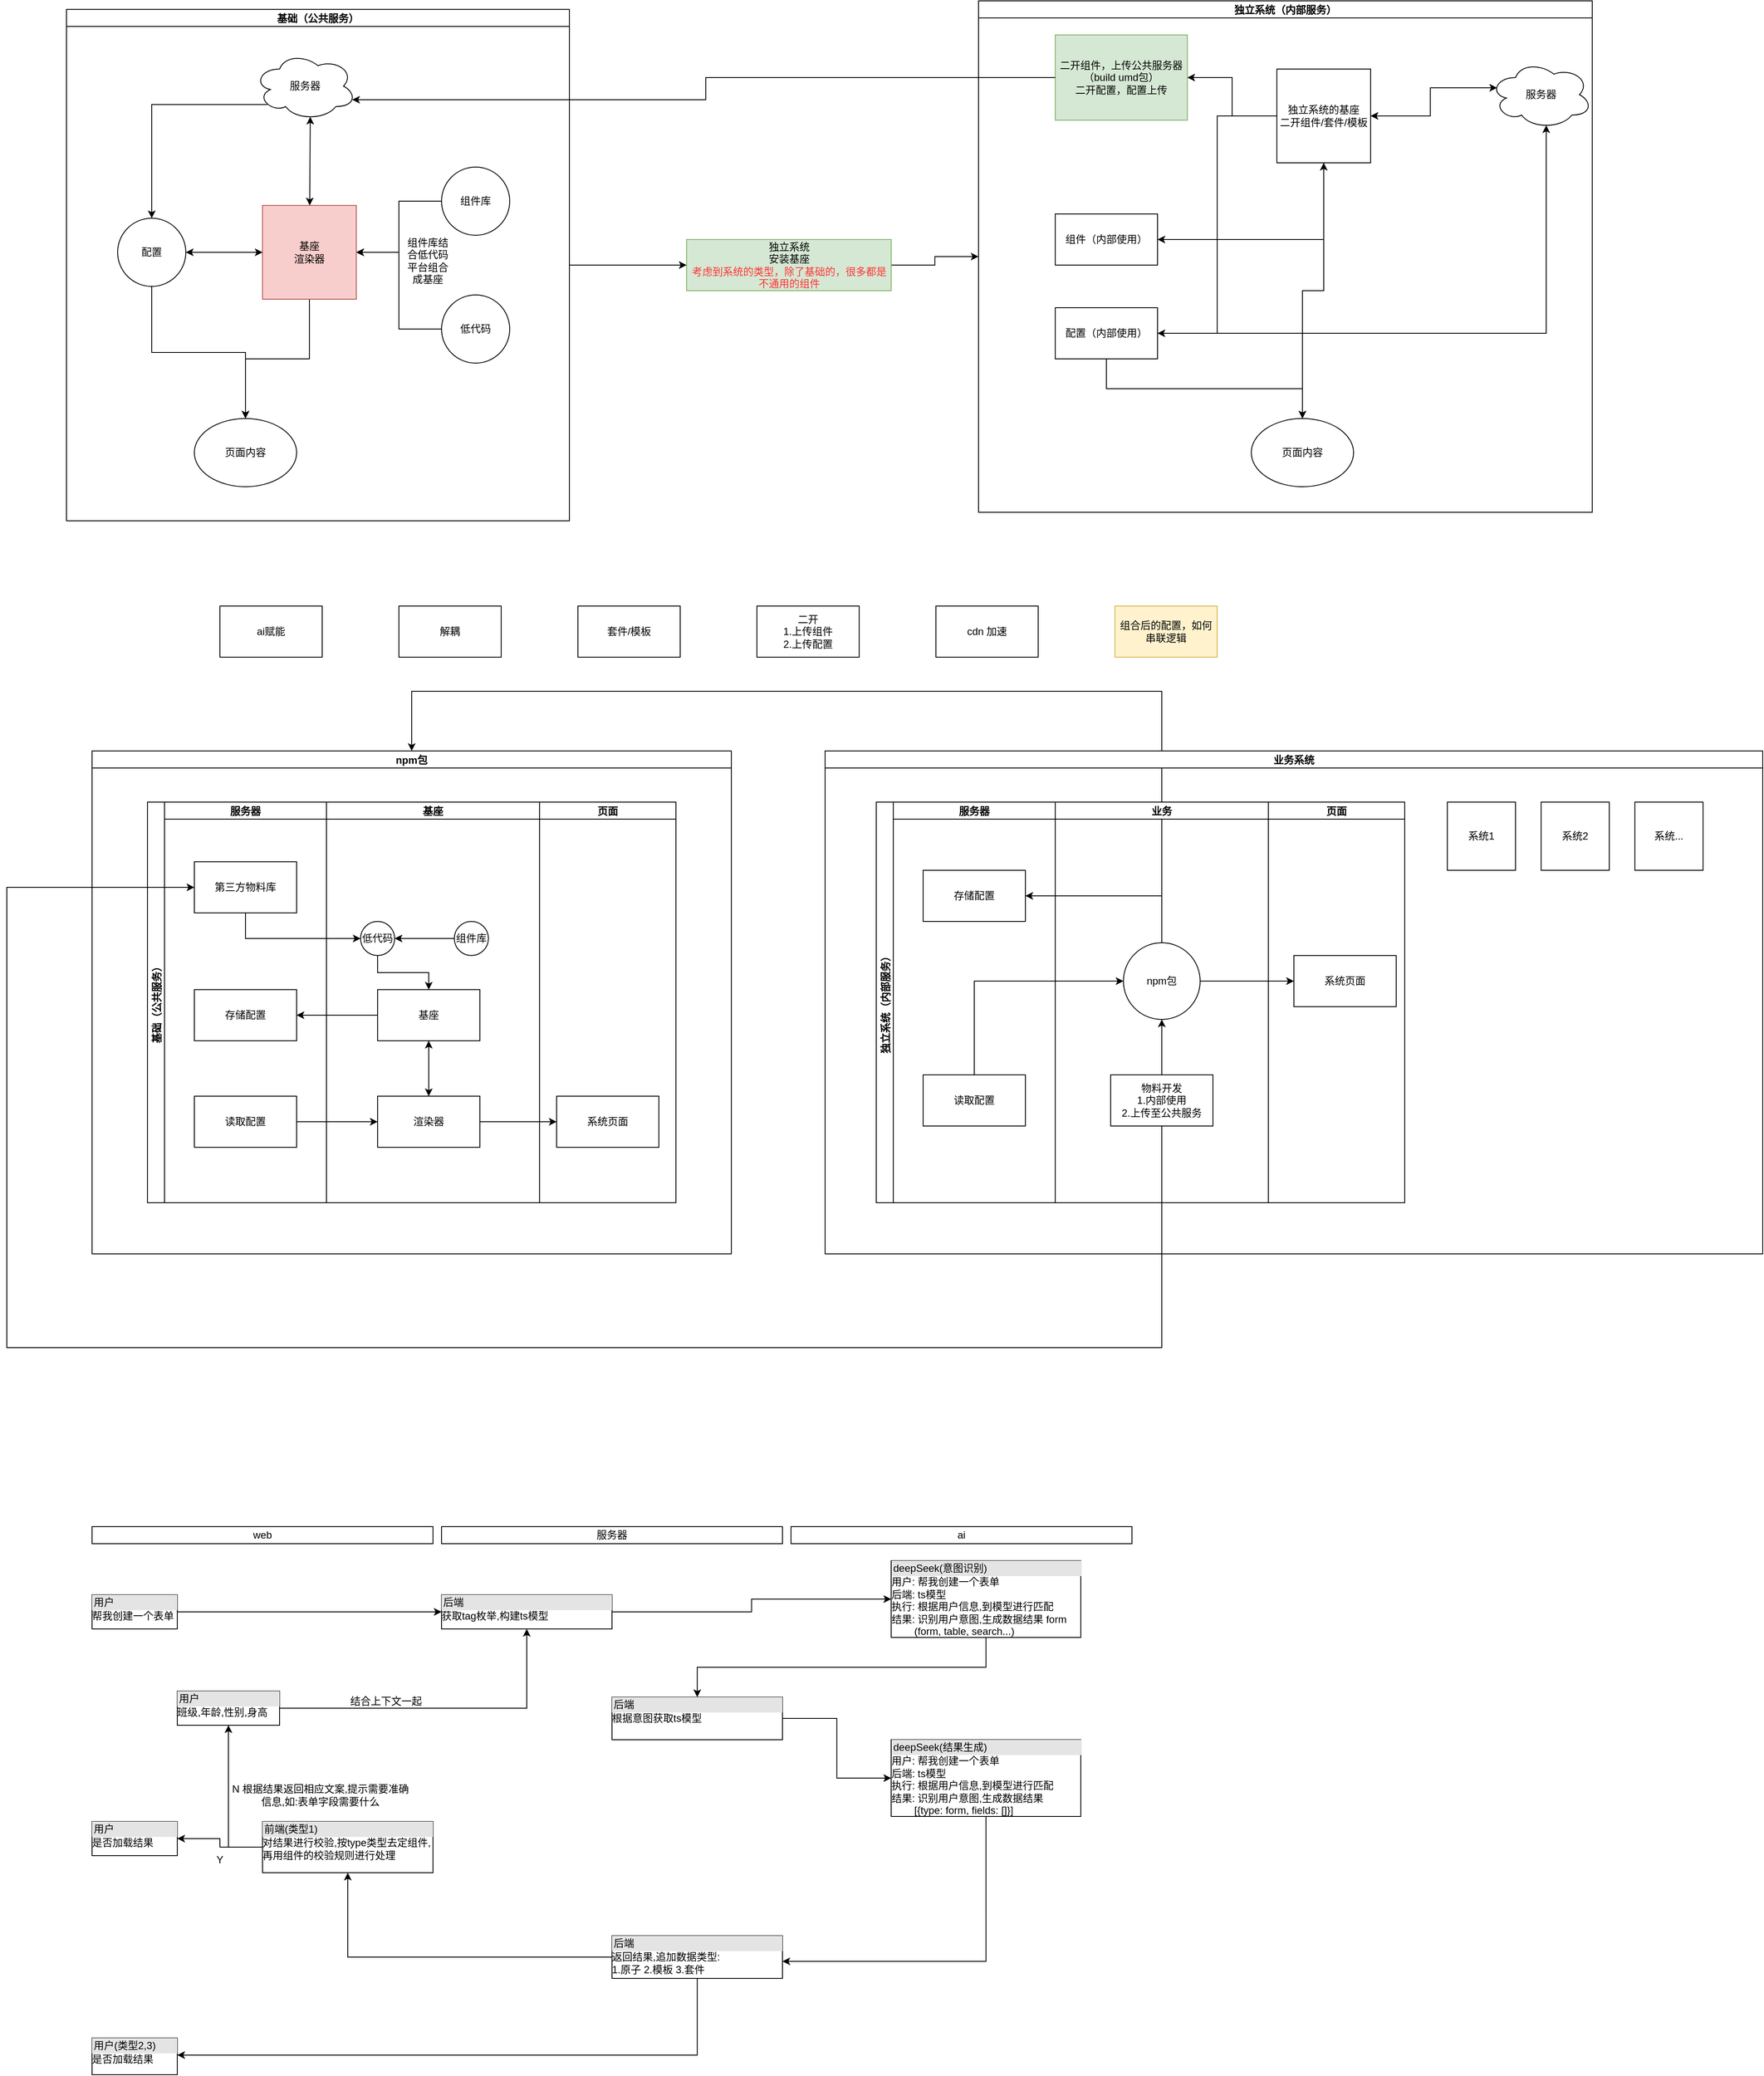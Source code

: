 <mxfile version="26.2.13">
  <diagram id="prtHgNgQTEPvFCAcTncT" name="Page-1">
    <mxGraphModel dx="3559" dy="1907" grid="1" gridSize="10" guides="1" tooltips="1" connect="1" arrows="1" fold="1" page="1" pageScale="1" pageWidth="1654" pageHeight="1169" math="0" shadow="0">
      <root>
        <mxCell id="0" />
        <mxCell id="1" parent="0" />
        <mxCell id="2ID9JiFpqE2fWtw1pDJL-138" style="edgeStyle=orthogonalEdgeStyle;rounded=0;orthogonalLoop=1;jettySize=auto;html=1;exitX=1;exitY=0.5;exitDx=0;exitDy=0;entryX=0;entryY=0.5;entryDx=0;entryDy=0;" parent="1" source="2ID9JiFpqE2fWtw1pDJL-34" target="2ID9JiFpqE2fWtw1pDJL-119" edge="1">
          <mxGeometry relative="1" as="geometry" />
        </mxCell>
        <mxCell id="2ID9JiFpqE2fWtw1pDJL-34" value="独立系统&lt;br&gt;安装基座&lt;br&gt;&lt;font style=&quot;color: rgb(255, 51, 51);&quot;&gt;考虑到系统的类型，除了基础的，很多都是不通用的组件&lt;/font&gt;" style="rounded=0;whiteSpace=wrap;html=1;fillColor=#d5e8d4;strokeColor=#82b366;" parent="1" vertex="1">
          <mxGeometry x="-342.5" y="-400" width="240" height="60" as="geometry" />
        </mxCell>
        <mxCell id="2ID9JiFpqE2fWtw1pDJL-136" style="edgeStyle=orthogonalEdgeStyle;rounded=0;orthogonalLoop=1;jettySize=auto;html=1;exitX=1;exitY=0.5;exitDx=0;exitDy=0;entryX=0;entryY=0.5;entryDx=0;entryDy=0;" parent="1" source="2ID9JiFpqE2fWtw1pDJL-110" target="2ID9JiFpqE2fWtw1pDJL-34" edge="1">
          <mxGeometry relative="1" as="geometry" />
        </mxCell>
        <mxCell id="2ID9JiFpqE2fWtw1pDJL-110" value="基础（公共服务）" style="swimlane;startSize=20;horizontal=1;containerType=tree;" parent="1" vertex="1">
          <mxGeometry x="-1070" y="-670" width="590" height="600" as="geometry" />
        </mxCell>
        <mxCell id="2ID9JiFpqE2fWtw1pDJL-53" style="edgeStyle=orthogonalEdgeStyle;rounded=0;orthogonalLoop=1;jettySize=auto;html=1;exitX=0;exitY=0.5;exitDx=0;exitDy=0;entryX=1;entryY=0.5;entryDx=0;entryDy=0;" parent="2ID9JiFpqE2fWtw1pDJL-110" source="2ID9JiFpqE2fWtw1pDJL-22" target="2ID9JiFpqE2fWtw1pDJL-1" edge="1">
          <mxGeometry relative="1" as="geometry" />
        </mxCell>
        <mxCell id="2ID9JiFpqE2fWtw1pDJL-22" value="组件库" style="ellipse;whiteSpace=wrap;html=1;aspect=fixed;" parent="2ID9JiFpqE2fWtw1pDJL-110" vertex="1">
          <mxGeometry x="440" y="185" width="80" height="80" as="geometry" />
        </mxCell>
        <mxCell id="2ID9JiFpqE2fWtw1pDJL-54" style="edgeStyle=orthogonalEdgeStyle;rounded=0;orthogonalLoop=1;jettySize=auto;html=1;exitX=0;exitY=0.5;exitDx=0;exitDy=0;" parent="2ID9JiFpqE2fWtw1pDJL-110" source="2ID9JiFpqE2fWtw1pDJL-23" target="2ID9JiFpqE2fWtw1pDJL-1" edge="1">
          <mxGeometry relative="1" as="geometry" />
        </mxCell>
        <mxCell id="2ID9JiFpqE2fWtw1pDJL-23" value="低代码" style="ellipse;whiteSpace=wrap;html=1;aspect=fixed;" parent="2ID9JiFpqE2fWtw1pDJL-110" vertex="1">
          <mxGeometry x="440" y="335" width="80" height="80" as="geometry" />
        </mxCell>
        <mxCell id="2ID9JiFpqE2fWtw1pDJL-26" value="页面内容" style="ellipse;whiteSpace=wrap;html=1;" parent="2ID9JiFpqE2fWtw1pDJL-110" vertex="1">
          <mxGeometry x="150" y="480" width="120" height="80" as="geometry" />
        </mxCell>
        <mxCell id="2ID9JiFpqE2fWtw1pDJL-29" value="组件库结合低代码平台组合成基座" style="text;html=1;align=center;verticalAlign=middle;whiteSpace=wrap;rounded=0;" parent="2ID9JiFpqE2fWtw1pDJL-110" vertex="1">
          <mxGeometry x="394" y="280" width="60" height="30" as="geometry" />
        </mxCell>
        <mxCell id="2ID9JiFpqE2fWtw1pDJL-64" style="edgeStyle=orthogonalEdgeStyle;rounded=0;orthogonalLoop=1;jettySize=auto;html=1;exitX=0.13;exitY=0.77;exitDx=0;exitDy=0;exitPerimeter=0;entryX=0.5;entryY=0;entryDx=0;entryDy=0;" parent="2ID9JiFpqE2fWtw1pDJL-110" source="2ID9JiFpqE2fWtw1pDJL-4" target="2ID9JiFpqE2fWtw1pDJL-56" edge="1">
          <mxGeometry relative="1" as="geometry" />
        </mxCell>
        <mxCell id="2ID9JiFpqE2fWtw1pDJL-4" value="服务器" style="ellipse;shape=cloud;whiteSpace=wrap;html=1;container=0;" parent="2ID9JiFpqE2fWtw1pDJL-110" vertex="1">
          <mxGeometry x="220" y="50" width="120" height="80" as="geometry" />
        </mxCell>
        <mxCell id="2ID9JiFpqE2fWtw1pDJL-50" value="" style="endArrow=classic;startArrow=classic;html=1;rounded=0;entryX=0.55;entryY=0.95;entryDx=0;entryDy=0;entryPerimeter=0;" parent="2ID9JiFpqE2fWtw1pDJL-110" source="2ID9JiFpqE2fWtw1pDJL-1" target="2ID9JiFpqE2fWtw1pDJL-4" edge="1">
          <mxGeometry width="50" height="50" relative="1" as="geometry">
            <mxPoint x="360" y="360" as="sourcePoint" />
            <mxPoint x="410" y="310" as="targetPoint" />
          </mxGeometry>
        </mxCell>
        <mxCell id="2ID9JiFpqE2fWtw1pDJL-62" style="edgeStyle=orthogonalEdgeStyle;rounded=0;orthogonalLoop=1;jettySize=auto;html=1;exitX=0.5;exitY=1;exitDx=0;exitDy=0;entryX=0.5;entryY=0;entryDx=0;entryDy=0;" parent="2ID9JiFpqE2fWtw1pDJL-110" source="2ID9JiFpqE2fWtw1pDJL-1" target="2ID9JiFpqE2fWtw1pDJL-26" edge="1">
          <mxGeometry relative="1" as="geometry" />
        </mxCell>
        <mxCell id="2ID9JiFpqE2fWtw1pDJL-66" style="edgeStyle=orthogonalEdgeStyle;rounded=0;orthogonalLoop=1;jettySize=auto;html=1;exitX=0;exitY=0.5;exitDx=0;exitDy=0;" parent="2ID9JiFpqE2fWtw1pDJL-110" source="2ID9JiFpqE2fWtw1pDJL-1" target="2ID9JiFpqE2fWtw1pDJL-56" edge="1">
          <mxGeometry relative="1" as="geometry" />
        </mxCell>
        <mxCell id="2ID9JiFpqE2fWtw1pDJL-1" value="基座&lt;div&gt;渲染器&lt;/div&gt;" style="whiteSpace=wrap;html=1;aspect=fixed;fillColor=#f8cecc;strokeColor=#b85450;container=0;" parent="2ID9JiFpqE2fWtw1pDJL-110" vertex="1">
          <mxGeometry x="230" y="230" width="110" height="110" as="geometry" />
        </mxCell>
        <mxCell id="2ID9JiFpqE2fWtw1pDJL-63" style="edgeStyle=orthogonalEdgeStyle;rounded=0;orthogonalLoop=1;jettySize=auto;html=1;exitX=0.5;exitY=1;exitDx=0;exitDy=0;entryX=0.5;entryY=0;entryDx=0;entryDy=0;" parent="2ID9JiFpqE2fWtw1pDJL-110" source="2ID9JiFpqE2fWtw1pDJL-56" target="2ID9JiFpqE2fWtw1pDJL-26" edge="1">
          <mxGeometry relative="1" as="geometry" />
        </mxCell>
        <mxCell id="2ID9JiFpqE2fWtw1pDJL-65" style="edgeStyle=orthogonalEdgeStyle;rounded=0;orthogonalLoop=1;jettySize=auto;html=1;exitX=1;exitY=0.5;exitDx=0;exitDy=0;entryX=0;entryY=0.5;entryDx=0;entryDy=0;" parent="2ID9JiFpqE2fWtw1pDJL-110" source="2ID9JiFpqE2fWtw1pDJL-56" target="2ID9JiFpqE2fWtw1pDJL-1" edge="1">
          <mxGeometry relative="1" as="geometry" />
        </mxCell>
        <mxCell id="2ID9JiFpqE2fWtw1pDJL-56" value="配置" style="ellipse;whiteSpace=wrap;html=1;aspect=fixed;" parent="2ID9JiFpqE2fWtw1pDJL-110" vertex="1">
          <mxGeometry x="60" y="245" width="80" height="80" as="geometry" />
        </mxCell>
        <mxCell id="2ID9JiFpqE2fWtw1pDJL-119" value="独立系统（内部服务）" style="swimlane;startSize=20;horizontal=1;containerType=tree;" parent="1" vertex="1">
          <mxGeometry y="-680" width="720" height="600" as="geometry">
            <mxRectangle y="-680" width="160" height="30" as="alternateBounds" />
          </mxGeometry>
        </mxCell>
        <mxCell id="2ID9JiFpqE2fWtw1pDJL-142" style="edgeStyle=orthogonalEdgeStyle;rounded=0;orthogonalLoop=1;jettySize=auto;html=1;exitX=0;exitY=0.5;exitDx=0;exitDy=0;entryX=1;entryY=0.5;entryDx=0;entryDy=0;" parent="2ID9JiFpqE2fWtw1pDJL-119" source="2ID9JiFpqE2fWtw1pDJL-139" target="2ID9JiFpqE2fWtw1pDJL-141" edge="1">
          <mxGeometry relative="1" as="geometry" />
        </mxCell>
        <mxCell id="2ID9JiFpqE2fWtw1pDJL-153" style="edgeStyle=orthogonalEdgeStyle;rounded=0;orthogonalLoop=1;jettySize=auto;html=1;exitX=0;exitY=0.5;exitDx=0;exitDy=0;entryX=1;entryY=0.5;entryDx=0;entryDy=0;" parent="2ID9JiFpqE2fWtw1pDJL-119" source="2ID9JiFpqE2fWtw1pDJL-139" target="2ID9JiFpqE2fWtw1pDJL-152" edge="1">
          <mxGeometry relative="1" as="geometry" />
        </mxCell>
        <mxCell id="2ID9JiFpqE2fWtw1pDJL-157" style="edgeStyle=orthogonalEdgeStyle;rounded=0;orthogonalLoop=1;jettySize=auto;html=1;exitX=0;exitY=0.5;exitDx=0;exitDy=0;entryX=1;entryY=0.5;entryDx=0;entryDy=0;" parent="2ID9JiFpqE2fWtw1pDJL-119" source="2ID9JiFpqE2fWtw1pDJL-139" target="2ID9JiFpqE2fWtw1pDJL-155" edge="1">
          <mxGeometry relative="1" as="geometry" />
        </mxCell>
        <mxCell id="2ID9JiFpqE2fWtw1pDJL-160" style="edgeStyle=orthogonalEdgeStyle;rounded=0;orthogonalLoop=1;jettySize=auto;html=1;exitX=0.5;exitY=1;exitDx=0;exitDy=0;" parent="2ID9JiFpqE2fWtw1pDJL-119" source="2ID9JiFpqE2fWtw1pDJL-139" target="2ID9JiFpqE2fWtw1pDJL-158" edge="1">
          <mxGeometry relative="1" as="geometry" />
        </mxCell>
        <mxCell id="2ID9JiFpqE2fWtw1pDJL-139" value="独立系统的基座&lt;div&gt;二开组件/套件/模板&lt;/div&gt;" style="whiteSpace=wrap;html=1;aspect=fixed;" parent="2ID9JiFpqE2fWtw1pDJL-119" vertex="1">
          <mxGeometry x="350" y="80" width="110" height="110" as="geometry" />
        </mxCell>
        <mxCell id="2ID9JiFpqE2fWtw1pDJL-141" value="二开组件，上传公共服务器（build umd包）&lt;br&gt;&lt;div&gt;二开配置，配置上传&lt;/div&gt;" style="rounded=0;whiteSpace=wrap;html=1;fillColor=#d5e8d4;strokeColor=#82b366;" parent="2ID9JiFpqE2fWtw1pDJL-119" vertex="1">
          <mxGeometry x="90" y="40" width="155" height="100" as="geometry" />
        </mxCell>
        <mxCell id="2ID9JiFpqE2fWtw1pDJL-146" style="edgeStyle=orthogonalEdgeStyle;rounded=0;orthogonalLoop=1;jettySize=auto;html=1;exitX=0.07;exitY=0.4;exitDx=0;exitDy=0;exitPerimeter=0;entryX=1;entryY=0.5;entryDx=0;entryDy=0;" parent="2ID9JiFpqE2fWtw1pDJL-119" source="2ID9JiFpqE2fWtw1pDJL-145" target="2ID9JiFpqE2fWtw1pDJL-139" edge="1">
          <mxGeometry relative="1" as="geometry" />
        </mxCell>
        <mxCell id="2ID9JiFpqE2fWtw1pDJL-145" value="服务器" style="ellipse;shape=cloud;whiteSpace=wrap;html=1;container=0;" parent="2ID9JiFpqE2fWtw1pDJL-119" vertex="1">
          <mxGeometry x="600" y="70" width="120" height="80" as="geometry" />
        </mxCell>
        <mxCell id="2ID9JiFpqE2fWtw1pDJL-147" style="edgeStyle=orthogonalEdgeStyle;rounded=0;orthogonalLoop=1;jettySize=auto;html=1;exitX=1;exitY=0.5;exitDx=0;exitDy=0;entryX=0.07;entryY=0.4;entryDx=0;entryDy=0;entryPerimeter=0;" parent="2ID9JiFpqE2fWtw1pDJL-119" source="2ID9JiFpqE2fWtw1pDJL-139" target="2ID9JiFpqE2fWtw1pDJL-145" edge="1">
          <mxGeometry relative="1" as="geometry" />
        </mxCell>
        <mxCell id="2ID9JiFpqE2fWtw1pDJL-154" style="edgeStyle=orthogonalEdgeStyle;rounded=0;orthogonalLoop=1;jettySize=auto;html=1;exitX=1;exitY=0.5;exitDx=0;exitDy=0;entryX=0.5;entryY=1;entryDx=0;entryDy=0;" parent="2ID9JiFpqE2fWtw1pDJL-119" source="2ID9JiFpqE2fWtw1pDJL-152" target="2ID9JiFpqE2fWtw1pDJL-139" edge="1">
          <mxGeometry relative="1" as="geometry" />
        </mxCell>
        <mxCell id="2ID9JiFpqE2fWtw1pDJL-152" value="组件（内部使用）" style="rounded=0;whiteSpace=wrap;html=1;" parent="2ID9JiFpqE2fWtw1pDJL-119" vertex="1">
          <mxGeometry x="90" y="250" width="120" height="60" as="geometry" />
        </mxCell>
        <mxCell id="2ID9JiFpqE2fWtw1pDJL-161" style="edgeStyle=orthogonalEdgeStyle;rounded=0;orthogonalLoop=1;jettySize=auto;html=1;exitX=0.5;exitY=1;exitDx=0;exitDy=0;entryX=0.5;entryY=0;entryDx=0;entryDy=0;" parent="2ID9JiFpqE2fWtw1pDJL-119" source="2ID9JiFpqE2fWtw1pDJL-155" target="2ID9JiFpqE2fWtw1pDJL-158" edge="1">
          <mxGeometry relative="1" as="geometry" />
        </mxCell>
        <mxCell id="2ID9JiFpqE2fWtw1pDJL-155" value="配置（内部使用）" style="rounded=0;whiteSpace=wrap;html=1;" parent="2ID9JiFpqE2fWtw1pDJL-119" vertex="1">
          <mxGeometry x="90" y="360" width="120" height="60" as="geometry" />
        </mxCell>
        <mxCell id="2ID9JiFpqE2fWtw1pDJL-156" style="edgeStyle=orthogonalEdgeStyle;rounded=0;orthogonalLoop=1;jettySize=auto;html=1;exitX=1;exitY=0.5;exitDx=0;exitDy=0;entryX=0.55;entryY=0.95;entryDx=0;entryDy=0;entryPerimeter=0;" parent="2ID9JiFpqE2fWtw1pDJL-119" source="2ID9JiFpqE2fWtw1pDJL-155" target="2ID9JiFpqE2fWtw1pDJL-145" edge="1">
          <mxGeometry relative="1" as="geometry" />
        </mxCell>
        <mxCell id="2ID9JiFpqE2fWtw1pDJL-158" value="页面内容" style="ellipse;whiteSpace=wrap;html=1;" parent="2ID9JiFpqE2fWtw1pDJL-119" vertex="1">
          <mxGeometry x="320" y="490" width="120" height="80" as="geometry" />
        </mxCell>
        <mxCell id="2ID9JiFpqE2fWtw1pDJL-144" style="edgeStyle=orthogonalEdgeStyle;rounded=0;orthogonalLoop=1;jettySize=auto;html=1;exitX=0;exitY=0.5;exitDx=0;exitDy=0;entryX=0.96;entryY=0.7;entryDx=0;entryDy=0;entryPerimeter=0;" parent="1" source="2ID9JiFpqE2fWtw1pDJL-141" target="2ID9JiFpqE2fWtw1pDJL-4" edge="1">
          <mxGeometry relative="1" as="geometry" />
        </mxCell>
        <mxCell id="2ID9JiFpqE2fWtw1pDJL-148" value="ai赋能" style="rounded=0;whiteSpace=wrap;html=1;" parent="1" vertex="1">
          <mxGeometry x="-890" y="30" width="120" height="60" as="geometry" />
        </mxCell>
        <mxCell id="2ID9JiFpqE2fWtw1pDJL-149" value="解耦" style="rounded=0;whiteSpace=wrap;html=1;" parent="1" vertex="1">
          <mxGeometry x="-680" y="30" width="120" height="60" as="geometry" />
        </mxCell>
        <mxCell id="2ID9JiFpqE2fWtw1pDJL-150" value="套件/模板" style="rounded=0;whiteSpace=wrap;html=1;" parent="1" vertex="1">
          <mxGeometry x="-470" y="30" width="120" height="60" as="geometry" />
        </mxCell>
        <mxCell id="2ID9JiFpqE2fWtw1pDJL-151" value="二开&lt;br&gt;1.上传组件&lt;br&gt;2.上传配置" style="rounded=0;whiteSpace=wrap;html=1;" parent="1" vertex="1">
          <mxGeometry x="-260" y="30" width="120" height="60" as="geometry" />
        </mxCell>
        <mxCell id="XY5SyMiAw68JH2twDZBv-1" value="cdn 加速" style="rounded=0;whiteSpace=wrap;html=1;" parent="1" vertex="1">
          <mxGeometry x="-50" y="30" width="120" height="60" as="geometry" />
        </mxCell>
        <mxCell id="XY5SyMiAw68JH2twDZBv-2" value="组合后的配置，如何串联逻辑" style="rounded=0;whiteSpace=wrap;html=1;fillColor=#fff2cc;strokeColor=#d6b656;" parent="1" vertex="1">
          <mxGeometry x="160" y="30" width="120" height="60" as="geometry" />
        </mxCell>
        <mxCell id="XY5SyMiAw68JH2twDZBv-32" value="npm包" style="swimlane;startSize=20;horizontal=1;containerType=tree;newEdgeStyle={&quot;edgeStyle&quot;:&quot;elbowEdgeStyle&quot;,&quot;startArrow&quot;:&quot;none&quot;,&quot;endArrow&quot;:&quot;none&quot;};" parent="1" vertex="1">
          <mxGeometry x="-1040" y="200" width="750" height="590" as="geometry">
            <mxRectangle x="-1040" y="200" width="80" height="30" as="alternateBounds" />
          </mxGeometry>
        </mxCell>
        <mxCell id="XY5SyMiAw68JH2twDZBv-3" value="基础（公共服务）" style="swimlane;childLayout=stackLayout;resizeParent=1;resizeParentMax=0;startSize=20;horizontal=0;horizontalStack=1;" parent="XY5SyMiAw68JH2twDZBv-32" vertex="1">
          <mxGeometry x="65" y="60" width="620" height="470" as="geometry">
            <mxRectangle x="65" y="60" width="40" height="130" as="alternateBounds" />
          </mxGeometry>
        </mxCell>
        <mxCell id="XY5SyMiAw68JH2twDZBv-4" value="服务器" style="swimlane;startSize=20;" parent="XY5SyMiAw68JH2twDZBv-3" vertex="1">
          <mxGeometry x="20" width="190" height="470" as="geometry" />
        </mxCell>
        <mxCell id="XY5SyMiAw68JH2twDZBv-12" value="存储配置" style="whiteSpace=wrap;html=1;" parent="XY5SyMiAw68JH2twDZBv-4" vertex="1">
          <mxGeometry x="35" y="220" width="120" height="60" as="geometry" />
        </mxCell>
        <mxCell id="XY5SyMiAw68JH2twDZBv-13" value="读取配置" style="whiteSpace=wrap;html=1;" parent="XY5SyMiAw68JH2twDZBv-4" vertex="1">
          <mxGeometry x="35" y="345" width="120" height="60" as="geometry" />
        </mxCell>
        <mxCell id="XY5SyMiAw68JH2twDZBv-14" value="第三方物料库" style="whiteSpace=wrap;html=1;" parent="XY5SyMiAw68JH2twDZBv-4" vertex="1">
          <mxGeometry x="35" y="70" width="120" height="60" as="geometry" />
        </mxCell>
        <mxCell id="XY5SyMiAw68JH2twDZBv-5" value="基座" style="swimlane;startSize=20;" parent="XY5SyMiAw68JH2twDZBv-3" vertex="1">
          <mxGeometry x="210" width="250" height="470" as="geometry" />
        </mxCell>
        <mxCell id="XY5SyMiAw68JH2twDZBv-22" style="edgeStyle=orthogonalEdgeStyle;rounded=0;orthogonalLoop=1;jettySize=auto;html=1;exitX=0.5;exitY=1;exitDx=0;exitDy=0;" parent="XY5SyMiAw68JH2twDZBv-5" source="XY5SyMiAw68JH2twDZBv-7" target="XY5SyMiAw68JH2twDZBv-21" edge="1">
          <mxGeometry relative="1" as="geometry" />
        </mxCell>
        <mxCell id="XY5SyMiAw68JH2twDZBv-7" value="基座" style="whiteSpace=wrap;html=1;" parent="XY5SyMiAw68JH2twDZBv-5" vertex="1">
          <mxGeometry x="60" y="220" width="120" height="60" as="geometry" />
        </mxCell>
        <mxCell id="XY5SyMiAw68JH2twDZBv-19" style="edgeStyle=orthogonalEdgeStyle;rounded=0;orthogonalLoop=1;jettySize=auto;html=1;exitX=0.5;exitY=1;exitDx=0;exitDy=0;entryX=0.5;entryY=0;entryDx=0;entryDy=0;" parent="XY5SyMiAw68JH2twDZBv-5" source="XY5SyMiAw68JH2twDZBv-8" target="XY5SyMiAw68JH2twDZBv-7" edge="1">
          <mxGeometry relative="1" as="geometry" />
        </mxCell>
        <mxCell id="XY5SyMiAw68JH2twDZBv-8" value="低代码" style="ellipse;whiteSpace=wrap;html=1;aspect=fixed;" parent="XY5SyMiAw68JH2twDZBv-5" vertex="1">
          <mxGeometry x="40" y="140" width="40" height="40" as="geometry" />
        </mxCell>
        <mxCell id="XY5SyMiAw68JH2twDZBv-31" style="edgeStyle=orthogonalEdgeStyle;rounded=0;orthogonalLoop=1;jettySize=auto;html=1;exitX=0;exitY=0.5;exitDx=0;exitDy=0;" parent="XY5SyMiAw68JH2twDZBv-5" source="XY5SyMiAw68JH2twDZBv-18" target="XY5SyMiAw68JH2twDZBv-8" edge="1">
          <mxGeometry relative="1" as="geometry" />
        </mxCell>
        <mxCell id="XY5SyMiAw68JH2twDZBv-18" value="组件库" style="ellipse;whiteSpace=wrap;html=1;aspect=fixed;" parent="XY5SyMiAw68JH2twDZBv-5" vertex="1">
          <mxGeometry x="150" y="140" width="40" height="40" as="geometry" />
        </mxCell>
        <mxCell id="XY5SyMiAw68JH2twDZBv-23" style="edgeStyle=orthogonalEdgeStyle;rounded=0;orthogonalLoop=1;jettySize=auto;html=1;exitX=0.5;exitY=0;exitDx=0;exitDy=0;entryX=0.5;entryY=1;entryDx=0;entryDy=0;" parent="XY5SyMiAw68JH2twDZBv-5" source="XY5SyMiAw68JH2twDZBv-21" target="XY5SyMiAw68JH2twDZBv-7" edge="1">
          <mxGeometry relative="1" as="geometry" />
        </mxCell>
        <mxCell id="XY5SyMiAw68JH2twDZBv-21" value="渲染器" style="whiteSpace=wrap;html=1;" parent="XY5SyMiAw68JH2twDZBv-5" vertex="1">
          <mxGeometry x="60" y="345" width="120" height="60" as="geometry" />
        </mxCell>
        <mxCell id="XY5SyMiAw68JH2twDZBv-6" value="页面" style="swimlane;startSize=20;" parent="XY5SyMiAw68JH2twDZBv-3" vertex="1">
          <mxGeometry x="460" width="160" height="470" as="geometry" />
        </mxCell>
        <mxCell id="XY5SyMiAw68JH2twDZBv-27" value="系统页面" style="whiteSpace=wrap;html=1;" parent="XY5SyMiAw68JH2twDZBv-6" vertex="1">
          <mxGeometry x="20" y="345" width="120" height="60" as="geometry" />
        </mxCell>
        <mxCell id="XY5SyMiAw68JH2twDZBv-25" style="edgeStyle=orthogonalEdgeStyle;rounded=0;orthogonalLoop=1;jettySize=auto;html=1;exitX=0;exitY=0.5;exitDx=0;exitDy=0;" parent="XY5SyMiAw68JH2twDZBv-3" source="XY5SyMiAw68JH2twDZBv-7" target="XY5SyMiAw68JH2twDZBv-12" edge="1">
          <mxGeometry relative="1" as="geometry" />
        </mxCell>
        <mxCell id="XY5SyMiAw68JH2twDZBv-26" style="edgeStyle=orthogonalEdgeStyle;rounded=0;orthogonalLoop=1;jettySize=auto;html=1;exitX=1;exitY=0.5;exitDx=0;exitDy=0;entryX=0;entryY=0.5;entryDx=0;entryDy=0;" parent="XY5SyMiAw68JH2twDZBv-3" source="XY5SyMiAw68JH2twDZBv-13" target="XY5SyMiAw68JH2twDZBv-21" edge="1">
          <mxGeometry relative="1" as="geometry" />
        </mxCell>
        <mxCell id="XY5SyMiAw68JH2twDZBv-28" style="edgeStyle=orthogonalEdgeStyle;rounded=0;orthogonalLoop=1;jettySize=auto;html=1;exitX=1;exitY=0.5;exitDx=0;exitDy=0;" parent="XY5SyMiAw68JH2twDZBv-3" source="XY5SyMiAw68JH2twDZBv-21" target="XY5SyMiAw68JH2twDZBv-27" edge="1">
          <mxGeometry relative="1" as="geometry" />
        </mxCell>
        <mxCell id="XY5SyMiAw68JH2twDZBv-29" style="edgeStyle=orthogonalEdgeStyle;rounded=0;orthogonalLoop=1;jettySize=auto;html=1;exitX=0.5;exitY=1;exitDx=0;exitDy=0;entryX=0;entryY=0.5;entryDx=0;entryDy=0;" parent="XY5SyMiAw68JH2twDZBv-3" source="XY5SyMiAw68JH2twDZBv-14" target="XY5SyMiAw68JH2twDZBv-8" edge="1">
          <mxGeometry relative="1" as="geometry" />
        </mxCell>
        <mxCell id="XY5SyMiAw68JH2twDZBv-75" style="edgeStyle=orthogonalEdgeStyle;rounded=0;orthogonalLoop=1;jettySize=auto;html=1;exitX=0.5;exitY=0;exitDx=0;exitDy=0;entryX=0.5;entryY=0;entryDx=0;entryDy=0;" parent="1" source="XY5SyMiAw68JH2twDZBv-61" target="XY5SyMiAw68JH2twDZBv-32" edge="1">
          <mxGeometry relative="1" as="geometry">
            <Array as="points">
              <mxPoint x="215" y="130" />
              <mxPoint x="-665" y="130" />
            </Array>
          </mxGeometry>
        </mxCell>
        <mxCell id="XY5SyMiAw68JH2twDZBv-88" value="业务系统" style="swimlane;startSize=20;horizontal=1;containerType=tree;newEdgeStyle={&quot;edgeStyle&quot;:&quot;elbowEdgeStyle&quot;,&quot;startArrow&quot;:&quot;none&quot;,&quot;endArrow&quot;:&quot;none&quot;};" parent="1" vertex="1">
          <mxGeometry x="-180" y="200" width="1100" height="590" as="geometry">
            <mxRectangle x="-1040" y="200" width="80" height="30" as="alternateBounds" />
          </mxGeometry>
        </mxCell>
        <mxCell id="XY5SyMiAw68JH2twDZBv-38" value="独立系统（内部服务）" style="swimlane;childLayout=stackLayout;resizeParent=1;resizeParentMax=0;startSize=20;horizontal=0;horizontalStack=1;" parent="XY5SyMiAw68JH2twDZBv-88" vertex="1">
          <mxGeometry x="60" y="60" width="620" height="470" as="geometry">
            <mxRectangle x="65" y="60" width="40" height="130" as="alternateBounds" />
          </mxGeometry>
        </mxCell>
        <mxCell id="XY5SyMiAw68JH2twDZBv-39" value="服务器" style="swimlane;startSize=20;" parent="XY5SyMiAw68JH2twDZBv-38" vertex="1">
          <mxGeometry x="20" width="190" height="470" as="geometry" />
        </mxCell>
        <mxCell id="XY5SyMiAw68JH2twDZBv-58" value="存储配置" style="whiteSpace=wrap;html=1;" parent="XY5SyMiAw68JH2twDZBv-39" vertex="1">
          <mxGeometry x="35" y="80" width="120" height="60" as="geometry" />
        </mxCell>
        <mxCell id="XY5SyMiAw68JH2twDZBv-59" value="读取配置" style="whiteSpace=wrap;html=1;" parent="XY5SyMiAw68JH2twDZBv-39" vertex="1">
          <mxGeometry x="35" y="320" width="120" height="60" as="geometry" />
        </mxCell>
        <mxCell id="XY5SyMiAw68JH2twDZBv-43" value="业务" style="swimlane;startSize=20;" parent="XY5SyMiAw68JH2twDZBv-38" vertex="1">
          <mxGeometry x="210" width="250" height="470" as="geometry" />
        </mxCell>
        <mxCell id="XY5SyMiAw68JH2twDZBv-61" value="npm包" style="ellipse;whiteSpace=wrap;html=1;aspect=fixed;" parent="XY5SyMiAw68JH2twDZBv-43" vertex="1">
          <mxGeometry x="80" y="165" width="90" height="90" as="geometry" />
        </mxCell>
        <mxCell id="XY5SyMiAw68JH2twDZBv-78" style="edgeStyle=orthogonalEdgeStyle;rounded=0;orthogonalLoop=1;jettySize=auto;html=1;exitX=0.5;exitY=0;exitDx=0;exitDy=0;" parent="XY5SyMiAw68JH2twDZBv-43" source="XY5SyMiAw68JH2twDZBv-76" target="XY5SyMiAw68JH2twDZBv-61" edge="1">
          <mxGeometry relative="1" as="geometry" />
        </mxCell>
        <mxCell id="XY5SyMiAw68JH2twDZBv-76" value="物料开发&lt;div&gt;1.内部使用&lt;/div&gt;&lt;div&gt;2.上传至公共服务&lt;/div&gt;" style="whiteSpace=wrap;html=1;" parent="XY5SyMiAw68JH2twDZBv-43" vertex="1">
          <mxGeometry x="65" y="320" width="120" height="60" as="geometry" />
        </mxCell>
        <mxCell id="XY5SyMiAw68JH2twDZBv-52" value="页面" style="swimlane;startSize=20;" parent="XY5SyMiAw68JH2twDZBv-38" vertex="1">
          <mxGeometry x="460" width="160" height="470" as="geometry" />
        </mxCell>
        <mxCell id="XY5SyMiAw68JH2twDZBv-80" value="系统页面" style="whiteSpace=wrap;html=1;" parent="XY5SyMiAw68JH2twDZBv-52" vertex="1">
          <mxGeometry x="30" y="180" width="120" height="60" as="geometry" />
        </mxCell>
        <mxCell id="XY5SyMiAw68JH2twDZBv-85" style="edgeStyle=orthogonalEdgeStyle;rounded=0;orthogonalLoop=1;jettySize=auto;html=1;exitX=0.5;exitY=0;exitDx=0;exitDy=0;entryX=1;entryY=0.5;entryDx=0;entryDy=0;" parent="XY5SyMiAw68JH2twDZBv-38" source="XY5SyMiAw68JH2twDZBv-61" target="XY5SyMiAw68JH2twDZBv-58" edge="1">
          <mxGeometry relative="1" as="geometry" />
        </mxCell>
        <mxCell id="XY5SyMiAw68JH2twDZBv-86" style="edgeStyle=orthogonalEdgeStyle;rounded=0;orthogonalLoop=1;jettySize=auto;html=1;exitX=0.5;exitY=0;exitDx=0;exitDy=0;entryX=0;entryY=0.5;entryDx=0;entryDy=0;" parent="XY5SyMiAw68JH2twDZBv-38" source="XY5SyMiAw68JH2twDZBv-59" target="XY5SyMiAw68JH2twDZBv-61" edge="1">
          <mxGeometry relative="1" as="geometry" />
        </mxCell>
        <mxCell id="XY5SyMiAw68JH2twDZBv-87" style="edgeStyle=orthogonalEdgeStyle;rounded=0;orthogonalLoop=1;jettySize=auto;html=1;exitX=1;exitY=0.5;exitDx=0;exitDy=0;" parent="XY5SyMiAw68JH2twDZBv-38" source="XY5SyMiAw68JH2twDZBv-61" target="XY5SyMiAw68JH2twDZBv-80" edge="1">
          <mxGeometry relative="1" as="geometry" />
        </mxCell>
        <mxCell id="XY5SyMiAw68JH2twDZBv-109" value="系统1" style="whiteSpace=wrap;html=1;aspect=fixed;" parent="XY5SyMiAw68JH2twDZBv-88" vertex="1">
          <mxGeometry x="730" y="60" width="80" height="80" as="geometry" />
        </mxCell>
        <mxCell id="XY5SyMiAw68JH2twDZBv-110" value="系统2" style="whiteSpace=wrap;html=1;aspect=fixed;" parent="XY5SyMiAw68JH2twDZBv-88" vertex="1">
          <mxGeometry x="840" y="60" width="80" height="80" as="geometry" />
        </mxCell>
        <mxCell id="XY5SyMiAw68JH2twDZBv-111" value="系统..." style="whiteSpace=wrap;html=1;aspect=fixed;" parent="XY5SyMiAw68JH2twDZBv-88" vertex="1">
          <mxGeometry x="950" y="60" width="80" height="80" as="geometry" />
        </mxCell>
        <mxCell id="XY5SyMiAw68JH2twDZBv-113" style="edgeStyle=orthogonalEdgeStyle;rounded=0;orthogonalLoop=1;jettySize=auto;html=1;exitX=0.5;exitY=1;exitDx=0;exitDy=0;entryX=0;entryY=0.5;entryDx=0;entryDy=0;" parent="1" source="XY5SyMiAw68JH2twDZBv-76" target="XY5SyMiAw68JH2twDZBv-14" edge="1">
          <mxGeometry relative="1" as="geometry">
            <Array as="points">
              <mxPoint x="215" y="900" />
              <mxPoint x="-1140" y="900" />
              <mxPoint x="-1140" y="360" />
            </Array>
          </mxGeometry>
        </mxCell>
        <mxCell id="qGXsZ2mkgns-ELGzG1zb-4" value="web" style="html=1;whiteSpace=wrap;" vertex="1" parent="1">
          <mxGeometry x="-1040" y="1110" width="400" height="20" as="geometry" />
        </mxCell>
        <mxCell id="qGXsZ2mkgns-ELGzG1zb-5" value="服务器" style="html=1;whiteSpace=wrap;" vertex="1" parent="1">
          <mxGeometry x="-630" y="1110" width="400" height="20" as="geometry" />
        </mxCell>
        <mxCell id="qGXsZ2mkgns-ELGzG1zb-6" value="ai" style="html=1;whiteSpace=wrap;" vertex="1" parent="1">
          <mxGeometry x="-220" y="1110" width="400" height="20" as="geometry" />
        </mxCell>
        <mxCell id="qGXsZ2mkgns-ELGzG1zb-12" style="edgeStyle=orthogonalEdgeStyle;rounded=0;orthogonalLoop=1;jettySize=auto;html=1;exitX=1;exitY=0.5;exitDx=0;exitDy=0;" edge="1" parent="1" source="qGXsZ2mkgns-ELGzG1zb-9" target="qGXsZ2mkgns-ELGzG1zb-10">
          <mxGeometry relative="1" as="geometry" />
        </mxCell>
        <mxCell id="qGXsZ2mkgns-ELGzG1zb-9" value="&lt;div style=&quot;box-sizing: border-box; width: 100%; background: rgb(228, 228, 228); padding: 2px;&quot;&gt;用户&lt;/div&gt;帮我创建一个表单" style="verticalAlign=top;align=left;overflow=fill;html=1;whiteSpace=wrap;" vertex="1" parent="1">
          <mxGeometry x="-1040" y="1190" width="100" height="40" as="geometry" />
        </mxCell>
        <mxCell id="qGXsZ2mkgns-ELGzG1zb-32" style="edgeStyle=orthogonalEdgeStyle;rounded=0;orthogonalLoop=1;jettySize=auto;html=1;exitX=1;exitY=0.5;exitDx=0;exitDy=0;" edge="1" parent="1" source="qGXsZ2mkgns-ELGzG1zb-10" target="qGXsZ2mkgns-ELGzG1zb-11">
          <mxGeometry relative="1" as="geometry" />
        </mxCell>
        <mxCell id="qGXsZ2mkgns-ELGzG1zb-10" value="&lt;div style=&quot;box-sizing: border-box; width: 100%; background: rgb(228, 228, 228); padding: 2px;&quot;&gt;后端&lt;/div&gt;获取tag枚举,构建ts模型" style="verticalAlign=top;align=left;overflow=fill;html=1;whiteSpace=wrap;" vertex="1" parent="1">
          <mxGeometry x="-630" y="1190" width="200" height="40" as="geometry" />
        </mxCell>
        <mxCell id="qGXsZ2mkgns-ELGzG1zb-34" style="edgeStyle=orthogonalEdgeStyle;rounded=0;orthogonalLoop=1;jettySize=auto;html=1;exitX=0.5;exitY=1;exitDx=0;exitDy=0;" edge="1" parent="1" source="qGXsZ2mkgns-ELGzG1zb-11" target="qGXsZ2mkgns-ELGzG1zb-33">
          <mxGeometry relative="1" as="geometry" />
        </mxCell>
        <mxCell id="qGXsZ2mkgns-ELGzG1zb-11" value="&lt;div style=&quot;box-sizing: border-box; width: 100%; background: rgb(228, 228, 228); padding: 2px;&quot;&gt;deepSeek(意图识别)&lt;/div&gt;用户: 帮我创建一个表单&lt;div&gt;后端: ts模型&lt;br&gt;执行: 根据用户信息,到模型进行匹配&lt;/div&gt;&lt;div&gt;结果: 识别用户意图,生成数据结果 form&lt;/div&gt;&lt;div&gt;&lt;span style=&quot;white-space: pre;&quot;&gt;&#x9;&lt;/span&gt;(&lt;span style=&quot;background-color: transparent; color: light-dark(rgb(0, 0, 0), rgb(255, 255, 255));&quot;&gt;form, table, search...&lt;/span&gt;&lt;span style=&quot;background-color: transparent; color: light-dark(rgb(0, 0, 0), rgb(255, 255, 255));&quot;&gt;)&lt;/span&gt;&lt;/div&gt;" style="verticalAlign=top;align=left;overflow=fill;html=1;whiteSpace=wrap;" vertex="1" parent="1">
          <mxGeometry x="-102.5" y="1150" width="222.5" height="90" as="geometry" />
        </mxCell>
        <mxCell id="qGXsZ2mkgns-ELGzG1zb-21" style="edgeStyle=orthogonalEdgeStyle;rounded=0;orthogonalLoop=1;jettySize=auto;html=1;exitX=0;exitY=0.5;exitDx=0;exitDy=0;" edge="1" parent="1" source="qGXsZ2mkgns-ELGzG1zb-18" target="qGXsZ2mkgns-ELGzG1zb-20">
          <mxGeometry relative="1" as="geometry" />
        </mxCell>
        <mxCell id="qGXsZ2mkgns-ELGzG1zb-41" style="edgeStyle=orthogonalEdgeStyle;rounded=0;orthogonalLoop=1;jettySize=auto;html=1;exitX=0.5;exitY=1;exitDx=0;exitDy=0;" edge="1" parent="1" source="qGXsZ2mkgns-ELGzG1zb-18" target="qGXsZ2mkgns-ELGzG1zb-39">
          <mxGeometry relative="1" as="geometry">
            <Array as="points">
              <mxPoint x="-330" y="1730" />
            </Array>
          </mxGeometry>
        </mxCell>
        <mxCell id="qGXsZ2mkgns-ELGzG1zb-18" value="&lt;div style=&quot;box-sizing: border-box; width: 100%; background: rgb(228, 228, 228); padding: 2px;&quot;&gt;后端&lt;/div&gt;返回结果,追加数据类型:&lt;div&gt;1.原子 2.模板&amp;nbsp;&lt;span style=&quot;background-color: transparent; color: light-dark(rgb(0, 0, 0), rgb(255, 255, 255));&quot;&gt;3.套件&lt;/span&gt;&lt;/div&gt;&lt;div&gt;&lt;div&gt;&lt;br&gt;&lt;/div&gt;&lt;/div&gt;" style="verticalAlign=top;align=left;overflow=fill;html=1;whiteSpace=wrap;" vertex="1" parent="1">
          <mxGeometry x="-430" y="1590" width="200" height="50" as="geometry" />
        </mxCell>
        <mxCell id="qGXsZ2mkgns-ELGzG1zb-23" style="edgeStyle=orthogonalEdgeStyle;rounded=0;orthogonalLoop=1;jettySize=auto;html=1;exitX=0;exitY=0.5;exitDx=0;exitDy=0;" edge="1" parent="1" source="qGXsZ2mkgns-ELGzG1zb-20" target="qGXsZ2mkgns-ELGzG1zb-22">
          <mxGeometry relative="1" as="geometry" />
        </mxCell>
        <mxCell id="qGXsZ2mkgns-ELGzG1zb-38" style="edgeStyle=orthogonalEdgeStyle;rounded=0;orthogonalLoop=1;jettySize=auto;html=1;exitX=0;exitY=0.5;exitDx=0;exitDy=0;" edge="1" parent="1" source="qGXsZ2mkgns-ELGzG1zb-20" target="qGXsZ2mkgns-ELGzG1zb-28">
          <mxGeometry relative="1" as="geometry" />
        </mxCell>
        <mxCell id="qGXsZ2mkgns-ELGzG1zb-20" value="&lt;div style=&quot;box-sizing: border-box; width: 100%; background: rgb(228, 228, 228); padding: 2px;&quot;&gt;前端&lt;span style=&quot;background-color: transparent; color: light-dark(rgb(0, 0, 0), rgb(255, 255, 255));&quot;&gt;(类型1)&lt;/span&gt;&lt;/div&gt;&lt;div&gt;对结果进行校验,按type类型去定组件,再用组件的校验规则进行处理&lt;/div&gt;" style="verticalAlign=top;align=left;overflow=fill;html=1;whiteSpace=wrap;" vertex="1" parent="1">
          <mxGeometry x="-840" y="1456" width="200" height="60" as="geometry" />
        </mxCell>
        <mxCell id="qGXsZ2mkgns-ELGzG1zb-22" value="&lt;div style=&quot;box-sizing: border-box; width: 100%; background: rgb(228, 228, 228); padding: 2px;&quot;&gt;用户&lt;/div&gt;是否加载结果" style="verticalAlign=top;align=left;overflow=fill;html=1;whiteSpace=wrap;" vertex="1" parent="1">
          <mxGeometry x="-1040" y="1456" width="100" height="40" as="geometry" />
        </mxCell>
        <mxCell id="qGXsZ2mkgns-ELGzG1zb-24" value="Y" style="text;html=1;align=center;verticalAlign=middle;whiteSpace=wrap;rounded=0;" vertex="1" parent="1">
          <mxGeometry x="-920" y="1486" width="60" height="30" as="geometry" />
        </mxCell>
        <mxCell id="qGXsZ2mkgns-ELGzG1zb-27" value="N 根据结果返回相应文案,提示需要准确信息,如:表单字段需要什么" style="text;html=1;align=center;verticalAlign=middle;whiteSpace=wrap;rounded=0;" vertex="1" parent="1">
          <mxGeometry x="-877" y="1410" width="210" height="30" as="geometry" />
        </mxCell>
        <mxCell id="qGXsZ2mkgns-ELGzG1zb-30" style="edgeStyle=orthogonalEdgeStyle;rounded=0;orthogonalLoop=1;jettySize=auto;html=1;exitX=1;exitY=0.5;exitDx=0;exitDy=0;" edge="1" parent="1" source="qGXsZ2mkgns-ELGzG1zb-28" target="qGXsZ2mkgns-ELGzG1zb-10">
          <mxGeometry relative="1" as="geometry" />
        </mxCell>
        <mxCell id="qGXsZ2mkgns-ELGzG1zb-28" value="&lt;div style=&quot;box-sizing: border-box; width: 100%; background: rgb(228, 228, 228); padding: 2px;&quot;&gt;用户&lt;/div&gt;班级,年龄,性别,身高" style="verticalAlign=top;align=left;overflow=fill;html=1;whiteSpace=wrap;" vertex="1" parent="1">
          <mxGeometry x="-940" y="1303" width="120" height="40" as="geometry" />
        </mxCell>
        <mxCell id="qGXsZ2mkgns-ELGzG1zb-31" value="结合上下文一起" style="text;html=1;align=center;verticalAlign=middle;whiteSpace=wrap;rounded=0;" vertex="1" parent="1">
          <mxGeometry x="-760" y="1300" width="130" height="30" as="geometry" />
        </mxCell>
        <mxCell id="qGXsZ2mkgns-ELGzG1zb-36" style="edgeStyle=orthogonalEdgeStyle;rounded=0;orthogonalLoop=1;jettySize=auto;html=1;exitX=1;exitY=0.5;exitDx=0;exitDy=0;" edge="1" parent="1" source="qGXsZ2mkgns-ELGzG1zb-33" target="qGXsZ2mkgns-ELGzG1zb-35">
          <mxGeometry relative="1" as="geometry" />
        </mxCell>
        <mxCell id="qGXsZ2mkgns-ELGzG1zb-33" value="&lt;div style=&quot;box-sizing: border-box; width: 100%; background: rgb(228, 228, 228); padding: 2px;&quot;&gt;后端&lt;/div&gt;根据意图获取ts模型&lt;br&gt;&lt;div&gt;&lt;div&gt;&lt;br&gt;&lt;/div&gt;&lt;/div&gt;" style="verticalAlign=top;align=left;overflow=fill;html=1;whiteSpace=wrap;" vertex="1" parent="1">
          <mxGeometry x="-430" y="1310" width="200" height="50" as="geometry" />
        </mxCell>
        <mxCell id="qGXsZ2mkgns-ELGzG1zb-37" style="edgeStyle=orthogonalEdgeStyle;rounded=0;orthogonalLoop=1;jettySize=auto;html=1;exitX=0.5;exitY=1;exitDx=0;exitDy=0;" edge="1" parent="1" source="qGXsZ2mkgns-ELGzG1zb-35" target="qGXsZ2mkgns-ELGzG1zb-18">
          <mxGeometry relative="1" as="geometry">
            <Array as="points">
              <mxPoint x="9" y="1620" />
            </Array>
          </mxGeometry>
        </mxCell>
        <mxCell id="qGXsZ2mkgns-ELGzG1zb-35" value="&lt;div style=&quot;box-sizing: border-box; width: 100%; background: rgb(228, 228, 228); padding: 2px;&quot;&gt;deepSeek(结果生成)&lt;/div&gt;用户: 帮我创建一个表单&lt;div&gt;后端: ts模型&lt;br&gt;执行: 根据用户信息,到模型进行匹配&lt;/div&gt;&lt;div&gt;结果: 识别用户意图,生成数据结果&lt;/div&gt;&lt;div&gt;&lt;span style=&quot;white-space: pre;&quot;&gt;&#x9;&lt;/span&gt;[{type: form, fields: []}]&lt;br&gt;&lt;/div&gt;" style="verticalAlign=top;align=left;overflow=fill;html=1;whiteSpace=wrap;" vertex="1" parent="1">
          <mxGeometry x="-102.5" y="1360" width="222.5" height="90" as="geometry" />
        </mxCell>
        <mxCell id="qGXsZ2mkgns-ELGzG1zb-39" value="&lt;div style=&quot;box-sizing: border-box; width: 100%; background: rgb(228, 228, 228); padding: 2px;&quot;&gt;用户&lt;span style=&quot;color: light-dark(rgb(0, 0, 0), rgb(255, 255, 255));&quot;&gt;(类型2,3)&lt;/span&gt;&lt;/div&gt;是否加载结果" style="verticalAlign=top;align=left;overflow=fill;html=1;whiteSpace=wrap;" vertex="1" parent="1">
          <mxGeometry x="-1040" y="1710" width="100" height="43" as="geometry" />
        </mxCell>
      </root>
    </mxGraphModel>
  </diagram>
</mxfile>
